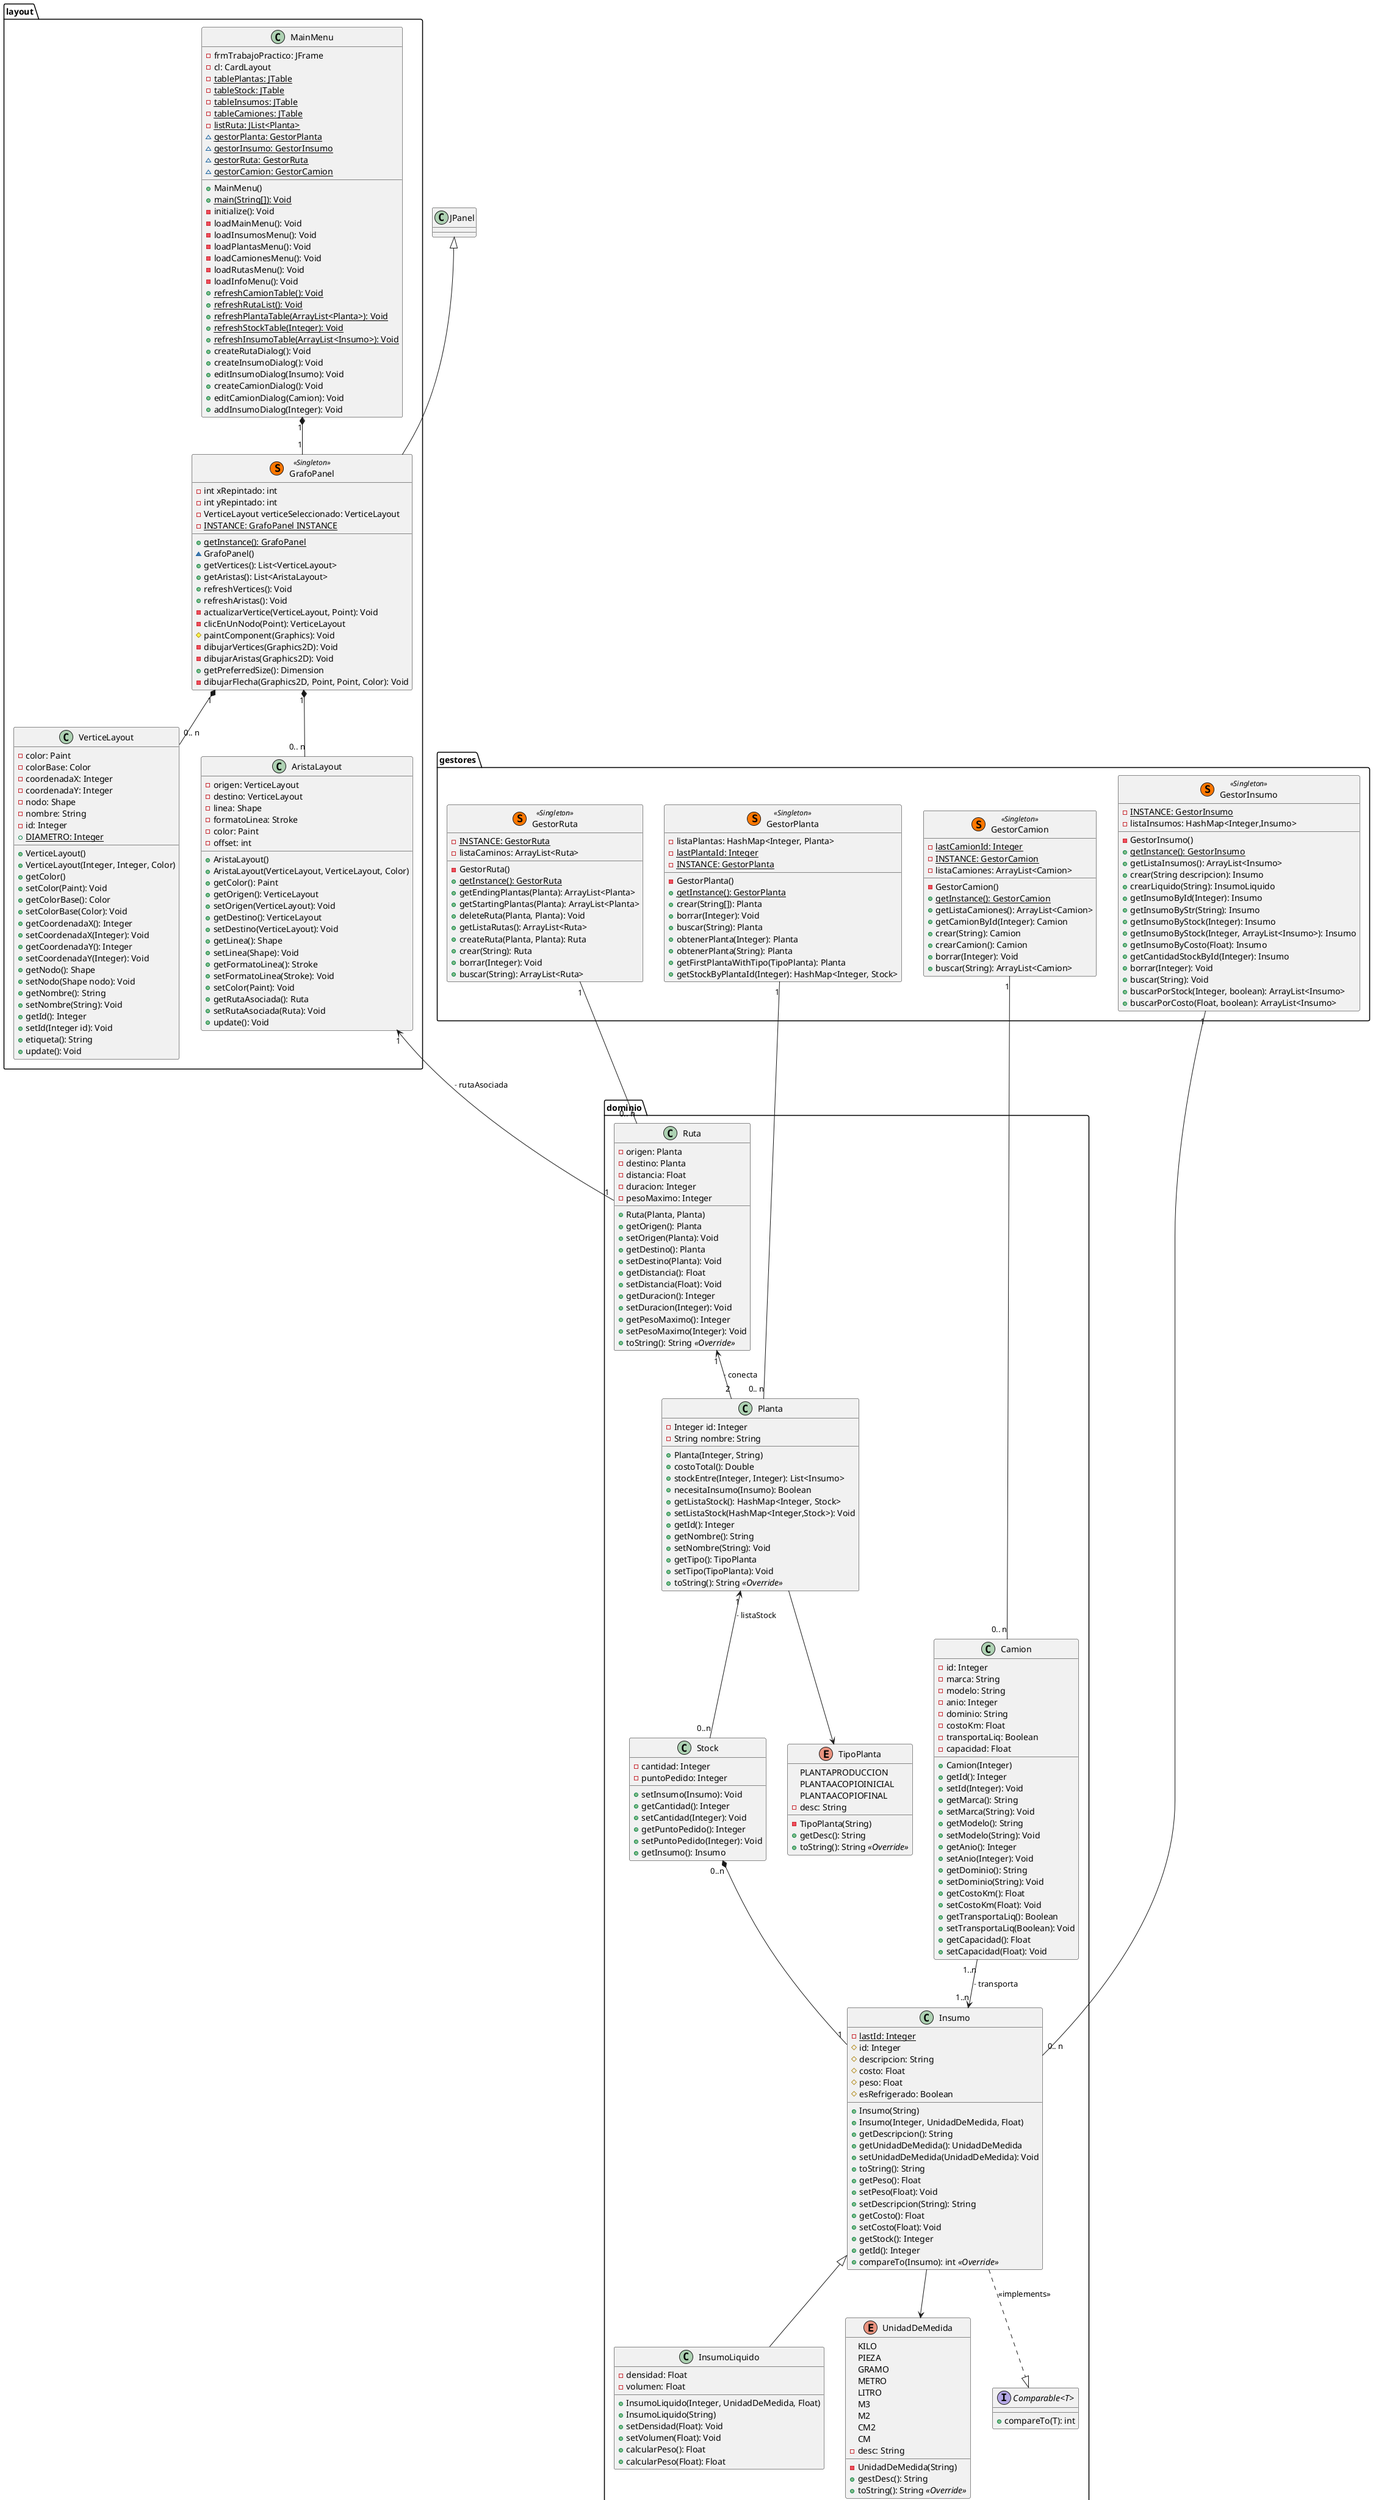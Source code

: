 @startuml

package dominio{

    class Insumo {
    	-{static}lastId: Integer
    	#id: Integer
    	#descripcion: String
    	#costo: Float
    	#peso: Float
    	#esRefrigerado: Boolean
    	+Insumo(String)
    	+Insumo(Integer, UnidadDeMedida, Float)
    	+getDescripcion(): String
    	+getUnidadDeMedida(): UnidadDeMedida
    	+setUnidadDeMedida(UnidadDeMedida): Void
    	+toString(): String
    	+getPeso(): Float
    	+setPeso(Float): Void
    	+setDescripcion(String): String
    	+getCosto(): Float
    	+setCosto(Float): Void
    	+getStock(): Integer
    	+getId(): Integer    
        +compareTo(Insumo): int //<<Override>>//
    }

    class InsumoLiquido  {
    	-densidad: Float
    	-volumen: Float
    	+InsumoLiquido(Integer, UnidadDeMedida, Float)
    	+InsumoLiquido(String)
    	+setDensidad(Float): Void
    	+setVolumen(Float): Void
    	+calcularPeso(): Float
    	+calcularPeso(Float): Float
    }
    
    Insumo <|-- InsumoLiquido

    enum UnidadDeMedida{
        KILO
        PIEZA
        GRAMO
        METRO
        LITRO
        M3
        M2
        CM2
        CM
        -desc: String
        -UnidadDeMedida(String)
        +gestDesc(): String
        +toString(): String //<<Override>>//
    }

    class Stock {
    	-cantidad: Integer
    	-puntoPedido: Integer
    	+setInsumo(Insumo): Void
    	+getCantidad(): Integer
    	+setCantidad(Integer): Void
    	+getPuntoPedido(): Integer
    	+setPuntoPedido(Integer): Void
    	+getInsumo(): Insumo
    }

    class Planta{
    	-Integer id: Integer
    	-String nombre: String
    	+Planta(Integer, String)
    	+costoTotal(): Double
    	+stockEntre(Integer, Integer): List<Insumo>
    	+necesitaInsumo(Insumo): Boolean
    	+getListaStock(): HashMap<Integer, Stock>
    	+setListaStock(HashMap<Integer,Stock>): Void
    	+getId(): Integer
    	+getNombre(): String
    	+setNombre(String): Void
    	+getTipo(): TipoPlanta
    	+setTipo(TipoPlanta): Void
        +toString(): String //<<Override>>//
    }

    enum TipoPlanta{
        PLANTAPRODUCCION
        PLANTAACOPIOINICIAL
        PLANTAACOPIOFINAL
        -desc: String
        -TipoPlanta(String)
        +getDesc(): String
        +toString(): String //<<Override>>//
    }

    class Ruta {
    	-origen: Planta
    	-destino: Planta
    	-distancia: Float
    	-duracion: Integer
    	-pesoMaximo: Integer
    	+Ruta(Planta, Planta)
    	+getOrigen(): Planta
    	+setOrigen(Planta): Void
    	+getDestino(): Planta
    	+setDestino(Planta): Void
    	+getDistancia(): Float
    	+setDistancia(Float): Void
    	+getDuracion(): Integer
    	+setDuracion(Integer): Void
    	+getPesoMaximo(): Integer
    	+setPesoMaximo(Integer): Void
        +toString(): String //<<Override>>//
    }
    
    class Camion {
    	-id: Integer
    	-marca: String
    	-modelo: String
    	-anio: Integer
    	-dominio: String
    	-costoKm: Float
    	-transportaLiq: Boolean
    	-capacidad: Float
    	+Camion(Integer)
    	+getId(): Integer
    	+setId(Integer): Void
    	+getMarca(): String
    	+setMarca(String): Void
    	+getModelo(): String
    	+setModelo(String): Void
    	+getAnio(): Integer
    	+setAnio(Integer): Void
    	+getDominio(): String
    	+setDominio(String): Void
    	+getCostoKm(): Float
    	+setCostoKm(Float): Void
    	+getTransportaLiq(): Boolean
    	+setTransportaLiq(Boolean): Void
    	+getCapacidad(): Float
    	+setCapacidad(Float): Void
    }

    interface "Comparable<T>"{
            +compareTo(T): int
    }

    Insumo --> UnidadDeMedida
    Insumo ..|> "Comparable<T>": "<<implements>>"
    Planta --> TipoPlanta
    Stock "0..n" *-- "1" Insumo
    Planta "1" <-- "0..n" Stock: ˗ listaStock
    Camion "1..n"  --> "1..n" Insumo: ˗ transporta
    Ruta "1" <-- "2" Planta: ˗ conecta

}

package gestores{
    class GestorInsumo <<(S, #FF7700) Singleton>>{
    	-{static}INSTANCE: GestorInsumo
    	-listaInsumos: HashMap<Integer,Insumo>
    	-GestorInsumo()
    	+{static}getInstance(): GestorInsumo
    	+getListaInsumos(): ArrayList<Insumo>
    	+crear(String descripcion): Insumo
    	+crearLiquido(String): InsumoLiquido
    	+getInsumoById(Integer): Insumo
    	+getInsumoByStr(String): Insumo
    	+getInsumoByStock(Integer): Insumo
    	+getInsumoByStock(Integer, ArrayList<Insumo>): Insumo
    	+getInsumoByCosto(Float): Insumo
    	+getCantidadStockById(Integer): Insumo
    	+borrar(Integer): Void
    	+buscar(String): Void
    	+buscarPorStock(Integer, boolean): ArrayList<Insumo>
    	+buscarPorCosto(Float, boolean): ArrayList<Insumo>
    }

    class GestorPlanta <<(S, #FF7700) Singleton>> {
        -listaPlantas: HashMap<Integer, Planta>
        -{static} lastPlantaId: Integer
        -{static} INSTANCE: GestorPlanta
        -GestorPlanta()
        +{static} getInstance(): GestorPlanta
        +crear(String[]): Planta
        +borrar(Integer): Void
        +buscar(String): Planta
        +obtenerPlanta(Integer): Planta
        +obtenerPlanta(String): Planta
        +getFirstPlantaWithTipo(TipoPlanta): Planta
        +getStockByPlantaId(Integer): HashMap<Integer, Stock>
    }

    class GestorRuta <<(S, #FF7700) Singleton>> {
    	-{static}INSTANCE: GestorRuta
    	-listaCaminos: ArrayList<Ruta>
    	-GestorRuta()
    	+{static}getInstance(): GestorRuta
    	+getEndingPlantas(Planta): ArrayList<Planta>
    	+getStartingPlantas(Planta): ArrayList<Planta>
    	+deleteRuta(Planta, Planta): Void
    	+getListaRutas(): ArrayList<Ruta>
    	+createRuta(Planta, Planta): Ruta
    	+crear(String): Ruta
    	+borrar(Integer): Void
    	+buscar(String): ArrayList<Ruta>
    }

    class GestorCamion <<(S, #FF7700) Singleton>>{
    	-{static}lastCamionId: Integer
    	-{static}INSTANCE: GestorCamion
    	-listaCamiones: ArrayList<Camion>
    	-GestorCamion()
    	+{static}getInstance(): GestorCamion
    	+getListaCamiones(): ArrayList<Camion>
    	+getCamionById(Integer): Camion
    	+crear(String): Camion
    	+crearCamion(): Camion
    	+borrar(Integer): Void
    	+buscar(String): ArrayList<Camion>
    }

    together {
        class GestorPlanta
        class GestorRuta
        class GestorInsumo
        class GestorCamion
    } 
}

GestorRuta "1" -- "0.. n" Ruta
GestorCamion "1" -- "0.. n" Camion
GestorPlanta "1" -- "0.. n" Planta
GestorInsumo "1" -- "0.. n" Insumo

package layout{

    class GrafoPanel <<(S, #FF7700) Singleton>>{
    	-int xRepintado: int
    	-int yRepintado: int
    	-VerticeLayout verticeSeleccionado: VerticeLayout
    	-{static}INSTANCE: GrafoPanel INSTANCE
    	+{static}getInstance(): GrafoPanel
    	~GrafoPanel()
    	+getVertices(): List<VerticeLayout>
    	+getAristas(): List<AristaLayout>
    	+refreshVertices(): Void
    	+refreshAristas(): Void
    	-actualizarVertice(VerticeLayout, Point): Void
    	-clicEnUnNodo(Point): VerticeLayout
    	#paintComponent(Graphics): Void
    	-dibujarVertices(Graphics2D): Void
    	-dibujarAristas(Graphics2D): Void
    	+getPreferredSize(): Dimension
    	-dibujarFlecha(Graphics2D, Point, Point, Color): Void
    }
    
    class VerticeLayout {
    	-color: Paint
    	-colorBase: Color
    	-coordenadaX: Integer
    	-coordenadaY: Integer
    	-nodo: Shape
    	-nombre: String
    	-id: Integer
    	+{static}DIAMETRO: Integer
    	+VerticeLayout()
    	+VerticeLayout(Integer, Integer, Color)
    	+getColor()
    	+setColor(Paint): Void
    	+getColorBase(): Color
    	+setColorBase(Color): Void
    	+getCoordenadaX(): Integer
    	+setCoordenadaX(Integer): Void
    	+getCoordenadaY(): Integer
    	+setCoordenadaY(Integer): Void
    	+getNodo(): Shape
    	+setNodo(Shape nodo): Void
    	+getNombre(): String
    	+setNombre(String): Void
    	+getId(): Integer
    	+setId(Integer id): Void
    	+etiqueta(): String
    	+update(): Void
    }

    
    class AristaLayout{
    	-origen: VerticeLayout
    	-destino: VerticeLayout
    	-linea: Shape
    	-formatoLinea: Stroke
    	-color: Paint
    	-offset: int
    	+AristaLayout()
    	+AristaLayout(VerticeLayout, VerticeLayout, Color)
    	+getColor(): Paint
    	+getOrigen(): VerticeLayout
    	+setOrigen(VerticeLayout): Void
    	+getDestino(): VerticeLayout
    	+setDestino(VerticeLayout): Void
    	+getLinea(): Shape
    	+setLinea(Shape): Void
    	+getFormatoLinea(): Stroke
    	+setFormatoLinea(Stroke): Void
    	+setColor(Paint): Void
    	+getRutaAsociada(): Ruta
    	+setRutaAsociada(Ruta): Void
    	+update(): Void
    }
    
    class MainMenu {
    	-frmTrabajoPractico: JFrame
    	-cl: CardLayout
    	-{static}tablePlantas: JTable
    	-{static}tableStock: JTable
    	-{static}tableInsumos: JTable
    	-{static}tableCamiones: JTable
    	-{static}listRuta: JList<Planta>
    	~{static}gestorPlanta: GestorPlanta
    	~{static}gestorInsumo: GestorInsumo
    	~{static}gestorRuta: GestorRuta
    	~{static}gestorCamion: GestorCamion
    	+MainMenu()
    	+{static}main(String[]): Void
    	-initialize(): Void
    	-loadMainMenu(): Void
    	-loadInsumosMenu(): Void
    	-loadPlantasMenu(): Void
    	-loadCamionesMenu(): Void
    	-loadRutasMenu(): Void
    	-loadInfoMenu(): Void
    	+{static}refreshCamionTable(): Void
    	+{static}refreshRutaList(): Void
    	+{static}refreshPlantaTable(ArrayList<Planta>): Void
    	+{static}refreshStockTable(Integer): Void
    	+{static}refreshInsumoTable(ArrayList<Insumo>): Void
    	+createRutaDialog(): Void
    	+createInsumoDialog(): Void
    	+editInsumoDialog(Insumo): Void
    	+createCamionDialog(): Void
    	+editCamionDialog(Camion): Void
    	+addInsumoDialog(Integer): Void
    }
    
    GrafoPanel "1" *-- "0.. n" VerticeLayout
    GrafoPanel "1" *-- "0.. n" AristaLayout
    MainMenu "1" *-- "1" GrafoPanel
}

AristaLayout "1" <-- "1" Ruta: ˗ rutaAsociada

class JPanel {
}
    
JPanel <|-- GrafoPanel

@enduml